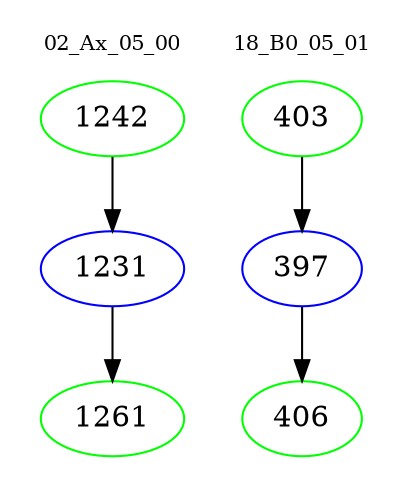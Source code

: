 digraph{
subgraph cluster_0 {
color = white
label = "02_Ax_05_00";
fontsize=10;
T0_1242 [label="1242", color="green"]
T0_1242 -> T0_1231 [color="black"]
T0_1231 [label="1231", color="blue"]
T0_1231 -> T0_1261 [color="black"]
T0_1261 [label="1261", color="green"]
}
subgraph cluster_1 {
color = white
label = "18_B0_05_01";
fontsize=10;
T1_403 [label="403", color="green"]
T1_403 -> T1_397 [color="black"]
T1_397 [label="397", color="blue"]
T1_397 -> T1_406 [color="black"]
T1_406 [label="406", color="green"]
}
}
